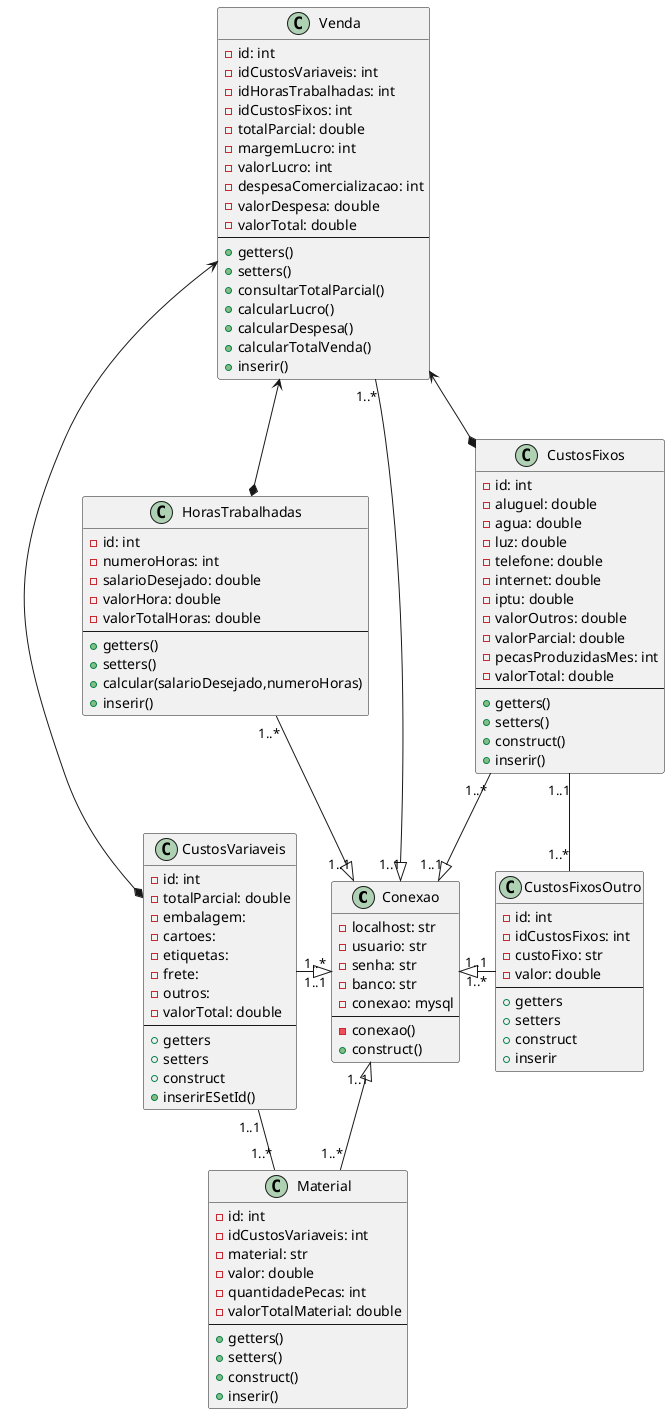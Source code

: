 @startuml Diagrama de class Três

class Conexao {
    -localhost: str
    -usuario: str
    -senha: str
    -banco: str
    -conexao: mysql
    --
    -conexao()
    +construct()
}

class HorasTrabalhadas{
    -id: int
    -numeroHoras: int
    -salarioDesejado: double
    -valorHora: double
    -valorTotalHoras: double
    --
    +getters()
    +setters()
    +calcular(salarioDesejado,numeroHoras)
    +inserir()
}

class CustosVariaveis {
    -id: int
    -totalParcial: double
    -embalagem: 
    -cartoes:
    -etiquetas:
    -frete:
    -outros:
    -valorTotal: double
    --
    +getters
    +setters
    +construct
    +inserirESetId()
}

class CustosFixos {
    -id: int
    -aluguel: double
    -agua: double
    -luz: double
    -telefone: double
    -internet: double
    -iptu: double
    -valorOutros: double
    -valorParcial: double
    -pecasProduzidasMes: int
    -valorTotal: double
    --
    +getters()
    +setters()
    +construct()
    +inserir()
}

class CustosFixosOutro{
    -id: int
    -idCustosFixos: int
    -custoFixo: str
    -valor: double
    --
    +getters
    +setters
    +construct
    +inserir
}

class Material {
    -id: int
    -idCustosVariaveis: int
    -material: str
    -valor: double
    -quantidadePecas: int
    -valorTotalMaterial: double
    --
    +getters()
    +setters()
    +construct()
    +inserir()
}

class Venda {
    -id: int
    -idCustosVariaveis: int
    -idHorasTrabalhadas: int
    -idCustosFixos: int
    -totalParcial: double
    -margemLucro: int
    -valorLucro: int
    -despesaComercializacao: int
    -valorDespesa: double
    -valorTotal: double
    --
    +getters()
    +setters()
    +consultarTotalParcial()
    +calcularLucro()
    +calcularDespesa()
    +calcularTotalVenda()
    +inserir()
}

Conexao "1..1" <|-up- "1..*" CustosFixos
Conexao "1..1" <|-left- "1..*" HorasTrabalhadas
Conexao "1..1" <|-left- "1..*" CustosVariaveis
Conexao "1..1" <|-left- "1..*" Venda
Conexao "1..1" <|-- "1..*" Material
Conexao "1..1" <|-Right- "1..*" CustosFixosOutro
CustosFixos "1..1" -- "1..*" CustosFixosOutro
CustosVariaveis "1..1" -- "1..*" Material
Venda <--* CustosVariaveis
Venda <--* HorasTrabalhadas
Venda <--* CustosFixos

@enduml